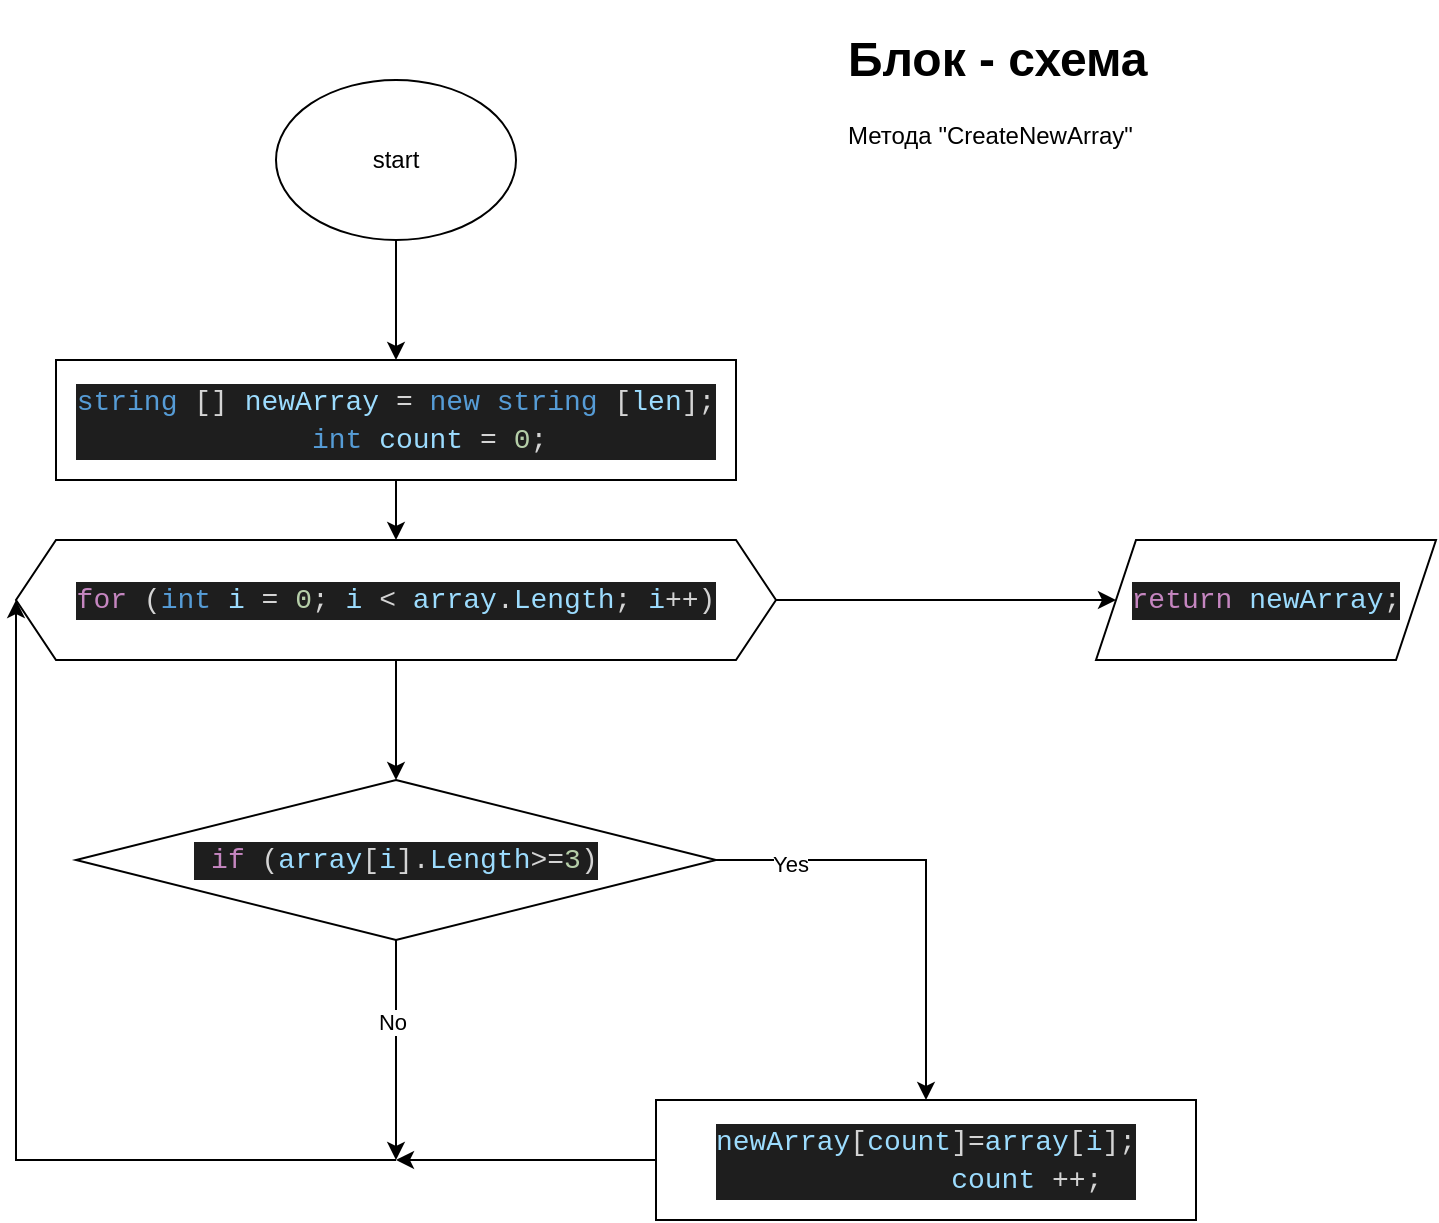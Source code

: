 <mxfile version="20.0.4" type="device"><diagram id="TtX_yRDw-2Sf_LKxO6ei" name="Page-1"><mxGraphModel dx="1022" dy="669" grid="1" gridSize="10" guides="1" tooltips="1" connect="1" arrows="1" fold="1" page="1" pageScale="1" pageWidth="827" pageHeight="1169" math="0" shadow="0"><root><mxCell id="0"/><mxCell id="1" parent="0"/><mxCell id="03F9YRSDXDcOPtBkwwu5-13" value="" style="edgeStyle=orthogonalEdgeStyle;rounded=0;orthogonalLoop=1;jettySize=auto;html=1;" edge="1" parent="1" source="03F9YRSDXDcOPtBkwwu5-1" target="03F9YRSDXDcOPtBkwwu5-6"><mxGeometry relative="1" as="geometry"/></mxCell><mxCell id="03F9YRSDXDcOPtBkwwu5-15" value="" style="edgeStyle=orthogonalEdgeStyle;rounded=0;orthogonalLoop=1;jettySize=auto;html=1;" edge="1" parent="1" source="03F9YRSDXDcOPtBkwwu5-1" target="03F9YRSDXDcOPtBkwwu5-14"><mxGeometry relative="1" as="geometry"/></mxCell><mxCell id="03F9YRSDXDcOPtBkwwu5-1" value="&lt;div style=&quot;color: rgb(212, 212, 212); background-color: rgb(30, 30, 30); font-family: Consolas, &amp;quot;Courier New&amp;quot;, monospace; font-size: 14px; line-height: 19px;&quot;&gt;&lt;span style=&quot;color: #c586c0;&quot;&gt;for&lt;/span&gt; (&lt;span style=&quot;color: #569cd6;&quot;&gt;int&lt;/span&gt; &lt;span style=&quot;color: #9cdcfe;&quot;&gt;i&lt;/span&gt; = &lt;span style=&quot;color: #b5cea8;&quot;&gt;0&lt;/span&gt;; &lt;span style=&quot;color: #9cdcfe;&quot;&gt;i&lt;/span&gt; &amp;lt; &lt;span style=&quot;color: #9cdcfe;&quot;&gt;array&lt;/span&gt;.&lt;span style=&quot;color: #9cdcfe;&quot;&gt;Length&lt;/span&gt;; &lt;span style=&quot;color: #9cdcfe;&quot;&gt;i&lt;/span&gt;++)&lt;/div&gt;" style="shape=hexagon;perimeter=hexagonPerimeter2;whiteSpace=wrap;html=1;fixedSize=1;" vertex="1" parent="1"><mxGeometry x="59" y="290" width="380" height="60" as="geometry"/></mxCell><mxCell id="03F9YRSDXDcOPtBkwwu5-19" value="" style="edgeStyle=orthogonalEdgeStyle;rounded=0;orthogonalLoop=1;jettySize=auto;html=1;" edge="1" parent="1" source="03F9YRSDXDcOPtBkwwu5-2" target="03F9YRSDXDcOPtBkwwu5-3"><mxGeometry relative="1" as="geometry"/></mxCell><mxCell id="03F9YRSDXDcOPtBkwwu5-2" value="start" style="ellipse;whiteSpace=wrap;html=1;" vertex="1" parent="1"><mxGeometry x="189" y="60" width="120" height="80" as="geometry"/></mxCell><mxCell id="03F9YRSDXDcOPtBkwwu5-3" value="&lt;div style=&quot;color: rgb(212, 212, 212); background-color: rgb(30, 30, 30); font-family: Consolas, &amp;quot;Courier New&amp;quot;, monospace; font-size: 14px; line-height: 19px;&quot;&gt;&lt;div&gt;&lt;span style=&quot;color: #569cd6;&quot;&gt;string&lt;/span&gt; [] &lt;span style=&quot;color: #9cdcfe;&quot;&gt;newArray&lt;/span&gt; = &lt;span style=&quot;color: #569cd6;&quot;&gt;new&lt;/span&gt; &lt;span style=&quot;color: #569cd6;&quot;&gt;string&lt;/span&gt; [&lt;span style=&quot;color: #9cdcfe;&quot;&gt;len&lt;/span&gt;];&lt;/div&gt;&lt;div&gt;&amp;nbsp; &amp;nbsp; &lt;span style=&quot;color: #569cd6;&quot;&gt;int&lt;/span&gt; &lt;span style=&quot;color: #9cdcfe;&quot;&gt;count&lt;/span&gt; = &lt;span style=&quot;color: #b5cea8;&quot;&gt;0&lt;/span&gt;;&lt;/div&gt;&lt;/div&gt;" style="rounded=0;whiteSpace=wrap;html=1;" vertex="1" parent="1"><mxGeometry x="79" y="200" width="340" height="60" as="geometry"/></mxCell><mxCell id="03F9YRSDXDcOPtBkwwu5-8" value="" style="edgeStyle=orthogonalEdgeStyle;rounded=0;orthogonalLoop=1;jettySize=auto;html=1;" edge="1" parent="1" source="03F9YRSDXDcOPtBkwwu5-6" target="03F9YRSDXDcOPtBkwwu5-7"><mxGeometry relative="1" as="geometry"><Array as="points"><mxPoint x="514" y="450"/></Array></mxGeometry></mxCell><mxCell id="03F9YRSDXDcOPtBkwwu5-17" value="Yes" style="edgeLabel;html=1;align=center;verticalAlign=middle;resizable=0;points=[];" vertex="1" connectable="0" parent="03F9YRSDXDcOPtBkwwu5-8"><mxGeometry x="-0.671" y="-2" relative="1" as="geometry"><mxPoint as="offset"/></mxGeometry></mxCell><mxCell id="03F9YRSDXDcOPtBkwwu5-6" value="&lt;div style=&quot;color: rgb(212, 212, 212); background-color: rgb(30, 30, 30); font-family: Consolas, &amp;quot;Courier New&amp;quot;, monospace; font-size: 14px; line-height: 19px;&quot;&gt;&amp;nbsp;&lt;span style=&quot;color: #c586c0;&quot;&gt;if&lt;/span&gt; (&lt;span style=&quot;color: #9cdcfe;&quot;&gt;array&lt;/span&gt;[&lt;span style=&quot;color: #9cdcfe;&quot;&gt;i&lt;/span&gt;].&lt;span style=&quot;color: #9cdcfe;&quot;&gt;Length&lt;/span&gt;&amp;gt;=&lt;span style=&quot;color: #b5cea8;&quot;&gt;3&lt;/span&gt;)&lt;/div&gt;" style="rhombus;whiteSpace=wrap;html=1;" vertex="1" parent="1"><mxGeometry x="89" y="410" width="320" height="80" as="geometry"/></mxCell><mxCell id="03F9YRSDXDcOPtBkwwu5-7" value="&lt;div style=&quot;background-color: rgb(30, 30, 30); font-family: Consolas, &amp;quot;Courier New&amp;quot;, monospace; font-size: 14px; line-height: 19px;&quot;&gt;&lt;div style=&quot;&quot;&gt;&lt;div style=&quot;color: rgb(212, 212, 212); line-height: 19px;&quot;&gt;&lt;div&gt;&lt;span style=&quot;color: #9cdcfe;&quot;&gt;newArray&lt;/span&gt;[&lt;span style=&quot;color: #9cdcfe;&quot;&gt;count&lt;/span&gt;]=&lt;span style=&quot;color: #9cdcfe;&quot;&gt;array&lt;/span&gt;[&lt;span style=&quot;color: #9cdcfe;&quot;&gt;i&lt;/span&gt;];&lt;/div&gt;&lt;div&gt;&amp;nbsp; &amp;nbsp; &amp;nbsp; &amp;nbsp; &amp;nbsp; &amp;nbsp; &lt;span style=&quot;color: #9cdcfe;&quot;&gt;count&lt;/span&gt; ++;&lt;/div&gt;&lt;/div&gt;&lt;/div&gt;&lt;/div&gt;" style="whiteSpace=wrap;html=1;" vertex="1" parent="1"><mxGeometry x="379" y="570" width="270" height="60" as="geometry"/></mxCell><mxCell id="03F9YRSDXDcOPtBkwwu5-9" value="" style="endArrow=classic;html=1;rounded=0;exitX=0.5;exitY=1;exitDx=0;exitDy=0;" edge="1" parent="1" source="03F9YRSDXDcOPtBkwwu5-6"><mxGeometry width="50" height="50" relative="1" as="geometry"><mxPoint x="199" y="350" as="sourcePoint"/><mxPoint x="249" y="600" as="targetPoint"/></mxGeometry></mxCell><mxCell id="03F9YRSDXDcOPtBkwwu5-18" value="No" style="edgeLabel;html=1;align=center;verticalAlign=middle;resizable=0;points=[];" vertex="1" connectable="0" parent="03F9YRSDXDcOPtBkwwu5-9"><mxGeometry x="-0.255" y="-2" relative="1" as="geometry"><mxPoint as="offset"/></mxGeometry></mxCell><mxCell id="03F9YRSDXDcOPtBkwwu5-10" value="" style="endArrow=classic;html=1;rounded=0;exitX=0;exitY=0.5;exitDx=0;exitDy=0;" edge="1" parent="1" source="03F9YRSDXDcOPtBkwwu5-7"><mxGeometry width="50" height="50" relative="1" as="geometry"><mxPoint x="199" y="640" as="sourcePoint"/><mxPoint x="249" y="600" as="targetPoint"/></mxGeometry></mxCell><mxCell id="03F9YRSDXDcOPtBkwwu5-11" value="" style="endArrow=classic;html=1;rounded=0;entryX=0;entryY=0.5;entryDx=0;entryDy=0;" edge="1" parent="1" target="03F9YRSDXDcOPtBkwwu5-1"><mxGeometry width="50" height="50" relative="1" as="geometry"><mxPoint x="249" y="600" as="sourcePoint"/><mxPoint x="249" y="590" as="targetPoint"/><Array as="points"><mxPoint x="59" y="600"/></Array></mxGeometry></mxCell><mxCell id="03F9YRSDXDcOPtBkwwu5-12" value="" style="endArrow=classic;html=1;rounded=0;exitX=0.5;exitY=1;exitDx=0;exitDy=0;entryX=0.5;entryY=0;entryDx=0;entryDy=0;" edge="1" parent="1" source="03F9YRSDXDcOPtBkwwu5-3" target="03F9YRSDXDcOPtBkwwu5-1"><mxGeometry width="50" height="50" relative="1" as="geometry"><mxPoint x="199" y="340" as="sourcePoint"/><mxPoint x="249" y="290" as="targetPoint"/></mxGeometry></mxCell><mxCell id="03F9YRSDXDcOPtBkwwu5-14" value="&lt;div style=&quot;background-color: rgb(30, 30, 30); line-height: 19px; font-size: 14px; font-family: Consolas, &amp;quot;Courier New&amp;quot;, monospace; color: rgb(212, 212, 212);&quot;&gt;&lt;span style=&quot;color: #c586c0;&quot;&gt;return&lt;/span&gt; &lt;span style=&quot;color: #9cdcfe;&quot;&gt;newArray&lt;/span&gt;;&lt;/div&gt;" style="shape=parallelogram;perimeter=parallelogramPerimeter;whiteSpace=wrap;html=1;fixedSize=1;" vertex="1" parent="1"><mxGeometry x="599" y="290" width="170" height="60" as="geometry"/></mxCell><mxCell id="03F9YRSDXDcOPtBkwwu5-20" value="&lt;h1&gt;Блок - схема&amp;nbsp;&lt;/h1&gt;&lt;p&gt;Метода &quot;CreateNewArray&quot;&lt;/p&gt;" style="text;html=1;strokeColor=none;fillColor=none;spacing=5;spacingTop=-20;whiteSpace=wrap;overflow=hidden;rounded=0;" vertex="1" parent="1"><mxGeometry x="470" y="30" width="190" height="90" as="geometry"/></mxCell></root></mxGraphModel></diagram></mxfile>